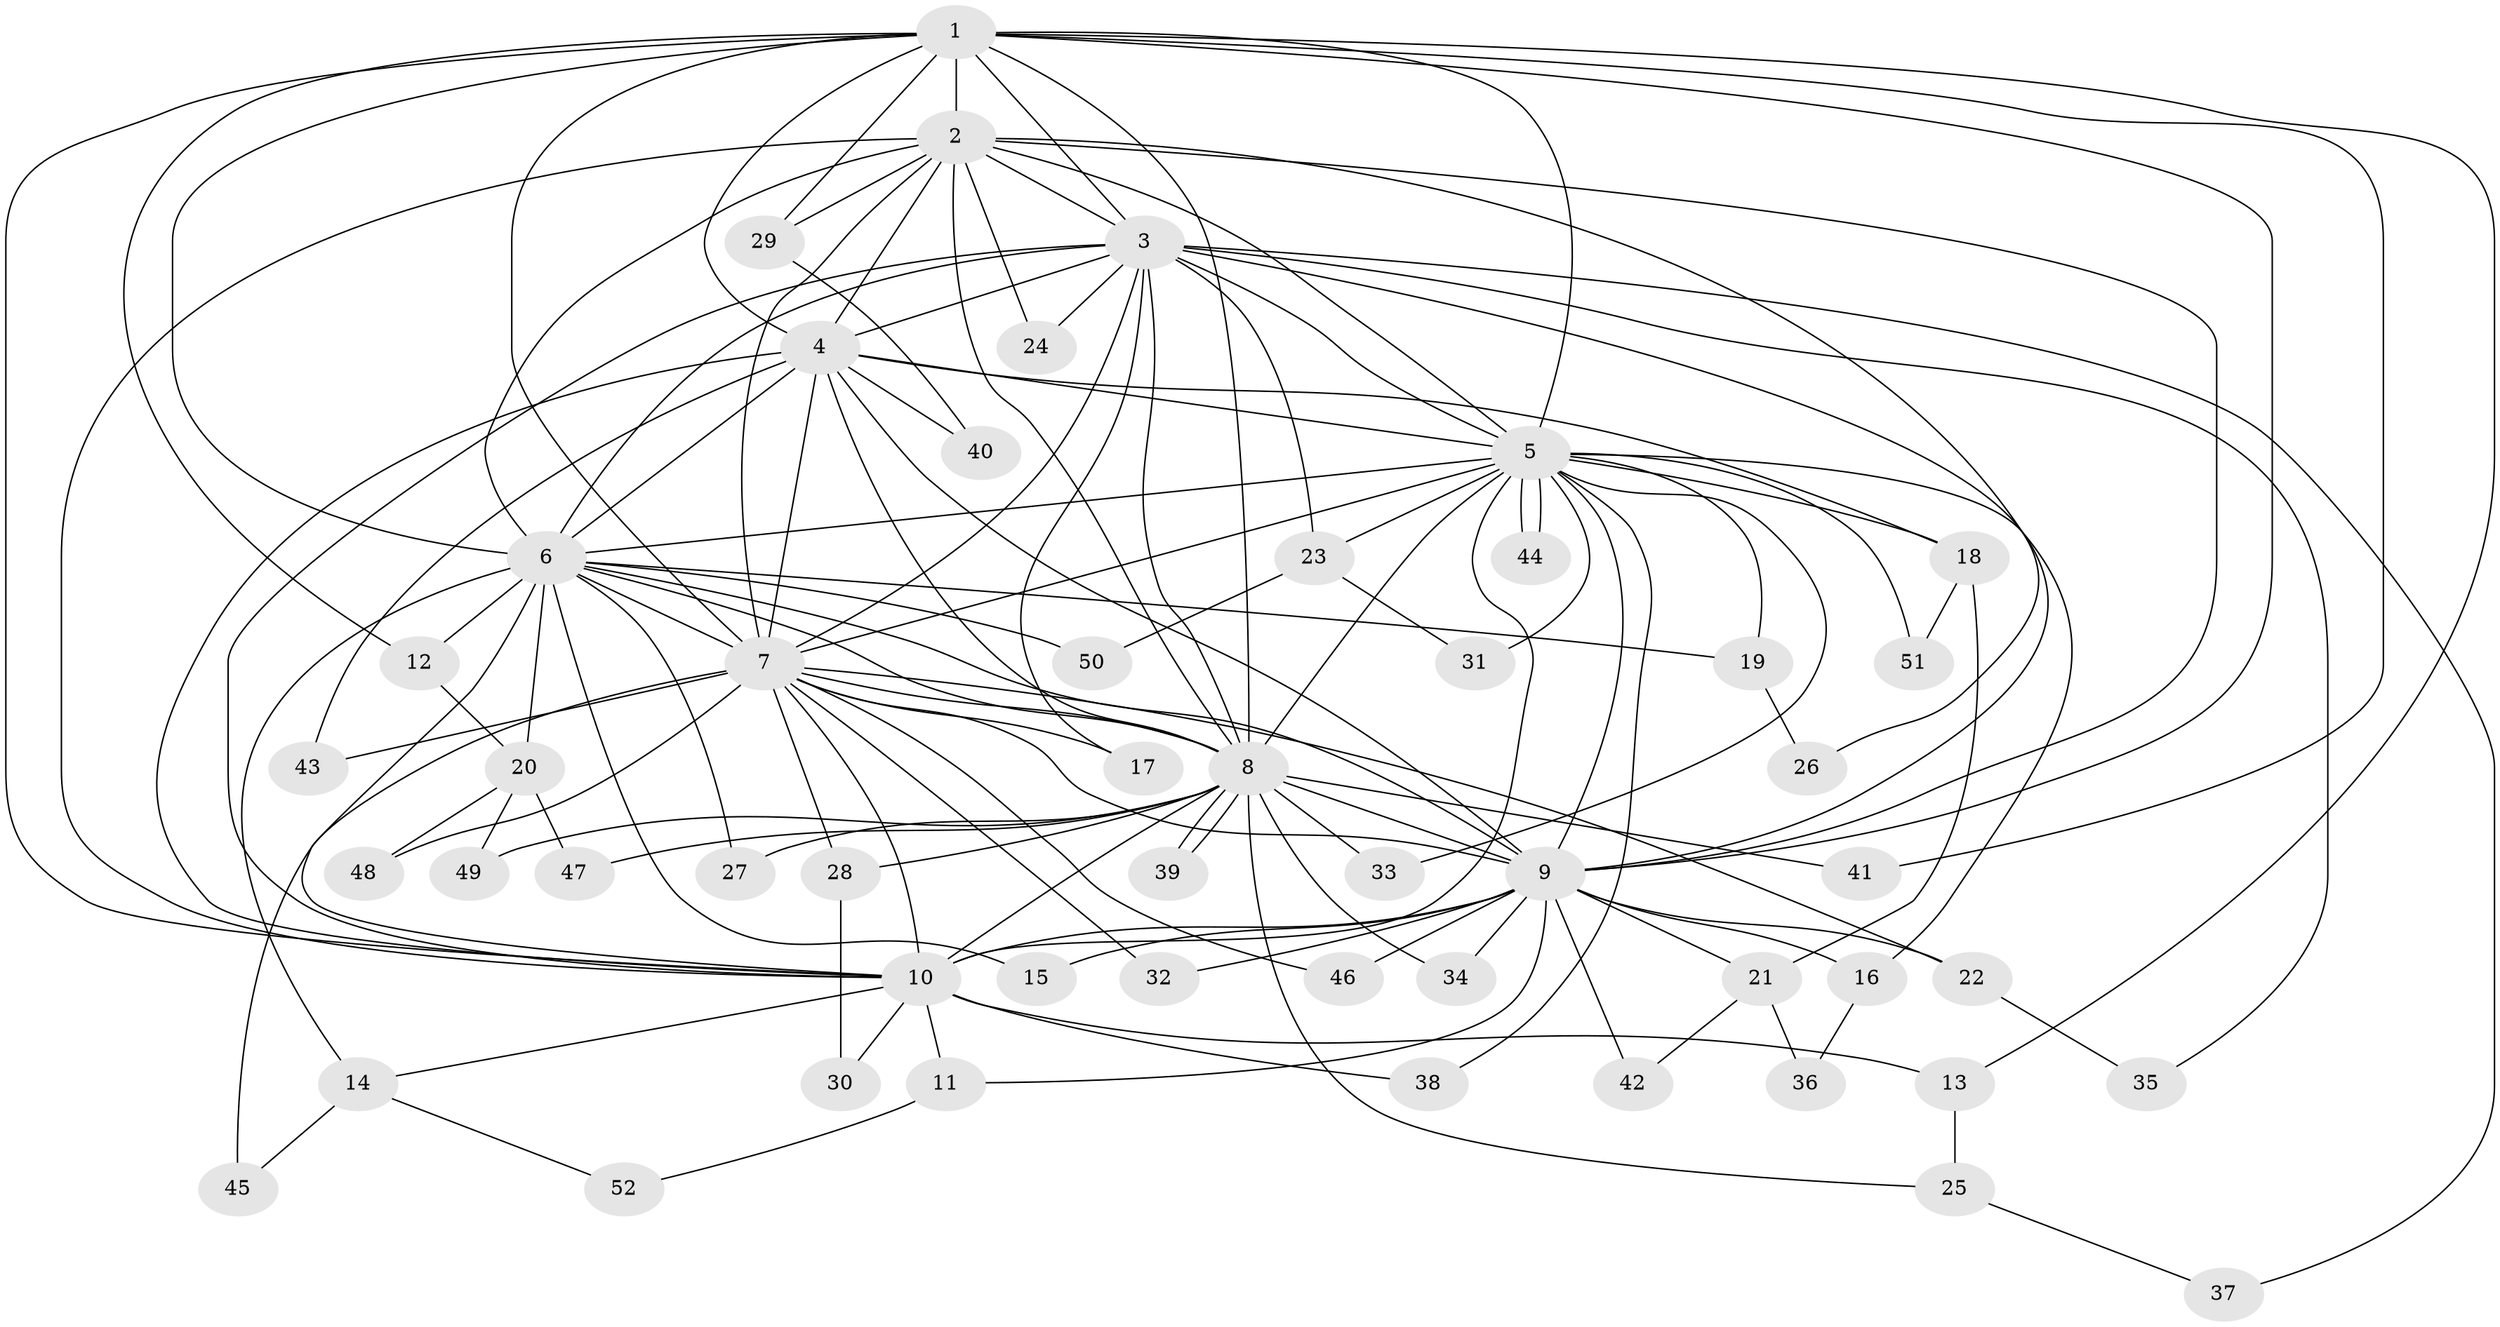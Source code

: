 // coarse degree distribution, {11: 0.05263157894736842, 16: 0.02631578947368421, 19: 0.02631578947368421, 15: 0.02631578947368421, 12: 0.02631578947368421, 13: 0.02631578947368421, 5: 0.02631578947368421, 3: 0.15789473684210525, 4: 0.05263157894736842, 2: 0.5263157894736842, 1: 0.05263157894736842}
// Generated by graph-tools (version 1.1) at 2025/41/03/06/25 10:41:41]
// undirected, 52 vertices, 129 edges
graph export_dot {
graph [start="1"]
  node [color=gray90,style=filled];
  1;
  2;
  3;
  4;
  5;
  6;
  7;
  8;
  9;
  10;
  11;
  12;
  13;
  14;
  15;
  16;
  17;
  18;
  19;
  20;
  21;
  22;
  23;
  24;
  25;
  26;
  27;
  28;
  29;
  30;
  31;
  32;
  33;
  34;
  35;
  36;
  37;
  38;
  39;
  40;
  41;
  42;
  43;
  44;
  45;
  46;
  47;
  48;
  49;
  50;
  51;
  52;
  1 -- 2;
  1 -- 3;
  1 -- 4;
  1 -- 5;
  1 -- 6;
  1 -- 7;
  1 -- 8;
  1 -- 9;
  1 -- 10;
  1 -- 12;
  1 -- 13;
  1 -- 29;
  1 -- 41;
  2 -- 3;
  2 -- 4;
  2 -- 5;
  2 -- 6;
  2 -- 7;
  2 -- 8;
  2 -- 9;
  2 -- 10;
  2 -- 24;
  2 -- 26;
  2 -- 29;
  3 -- 4;
  3 -- 5;
  3 -- 6;
  3 -- 7;
  3 -- 8;
  3 -- 9;
  3 -- 10;
  3 -- 17;
  3 -- 23;
  3 -- 24;
  3 -- 35;
  3 -- 37;
  4 -- 5;
  4 -- 6;
  4 -- 7;
  4 -- 8;
  4 -- 9;
  4 -- 10;
  4 -- 18;
  4 -- 40;
  4 -- 43;
  5 -- 6;
  5 -- 7;
  5 -- 8;
  5 -- 9;
  5 -- 10;
  5 -- 16;
  5 -- 18;
  5 -- 19;
  5 -- 23;
  5 -- 31;
  5 -- 33;
  5 -- 38;
  5 -- 44;
  5 -- 44;
  5 -- 51;
  6 -- 7;
  6 -- 8;
  6 -- 9;
  6 -- 10;
  6 -- 12;
  6 -- 14;
  6 -- 15;
  6 -- 19;
  6 -- 20;
  6 -- 27;
  6 -- 50;
  7 -- 8;
  7 -- 9;
  7 -- 10;
  7 -- 17;
  7 -- 22;
  7 -- 28;
  7 -- 32;
  7 -- 43;
  7 -- 45;
  7 -- 46;
  7 -- 48;
  8 -- 9;
  8 -- 10;
  8 -- 25;
  8 -- 27;
  8 -- 28;
  8 -- 33;
  8 -- 34;
  8 -- 39;
  8 -- 39;
  8 -- 41;
  8 -- 47;
  8 -- 49;
  9 -- 10;
  9 -- 11;
  9 -- 15;
  9 -- 16;
  9 -- 21;
  9 -- 22;
  9 -- 32;
  9 -- 34;
  9 -- 42;
  9 -- 46;
  10 -- 11;
  10 -- 13;
  10 -- 14;
  10 -- 30;
  10 -- 38;
  11 -- 52;
  12 -- 20;
  13 -- 25;
  14 -- 45;
  14 -- 52;
  16 -- 36;
  18 -- 21;
  18 -- 51;
  19 -- 26;
  20 -- 47;
  20 -- 48;
  20 -- 49;
  21 -- 36;
  21 -- 42;
  22 -- 35;
  23 -- 31;
  23 -- 50;
  25 -- 37;
  28 -- 30;
  29 -- 40;
}
